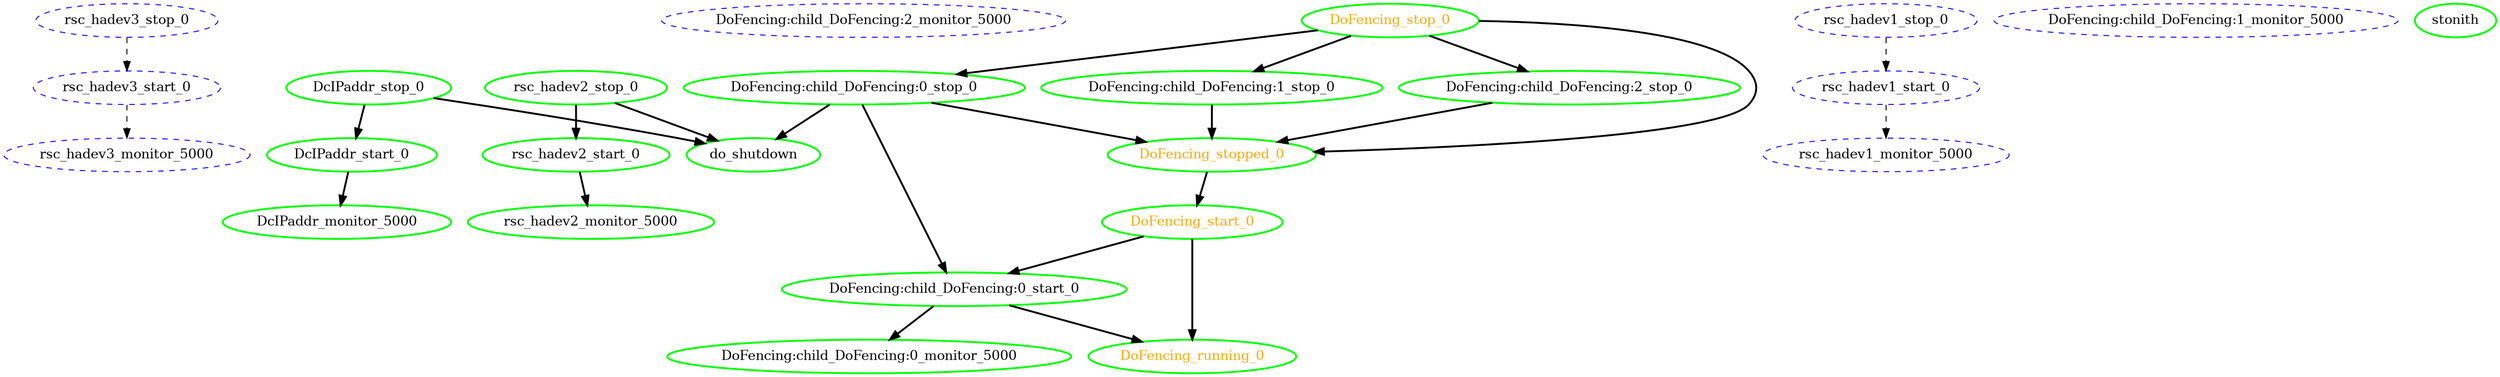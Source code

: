 digraph "g" {
	size = "30,30"
"rsc_hadev3_monitor_5000" [ style="dashed" color="blue" fontcolor="black" ]
"DoFencing:child_DoFencing:2_monitor_5000" [ style="dashed" color="blue" fontcolor="black" ]
"DcIPaddr_monitor_5000" [ tooltip="hadev1" style=bold color="green" fontcolor="black" ]
"DoFencing:child_DoFencing:0_monitor_5000" [ tooltip="hadev1" style=bold color="green" fontcolor="black" ]
"rsc_hadev2_monitor_5000" [ tooltip="hadev1" style=bold color="green" fontcolor="black" ]
"rsc_hadev1_monitor_5000" [ style="dashed" color="blue" fontcolor="black" ]
"DoFencing:child_DoFencing:1_monitor_5000" [ style="dashed" color="blue" fontcolor="black" ]
"DcIPaddr_stop_0" [ tooltip="hadev2" style=bold color="green" fontcolor="black" ]
"DcIPaddr_start_0" [ tooltip="hadev1" style=bold color="green" fontcolor="black" ]
"rsc_hadev3_stop_0" [ style="dashed" color="blue" fontcolor="black" ]
"rsc_hadev3_start_0" [ style="dashed" color="blue" fontcolor="black" ]
"rsc_hadev2_stop_0" [ tooltip="hadev2" style=bold color="green" fontcolor="black" ]
"rsc_hadev2_start_0" [ tooltip="hadev1" style=bold color="green" fontcolor="black" ]
"rsc_hadev1_stop_0" [ style="dashed" color="blue" fontcolor="black" ]
"rsc_hadev1_start_0" [ style="dashed" color="blue" fontcolor="black" ]
"DoFencing:child_DoFencing:0_stop_0" [ tooltip="hadev2" style=bold color="green" fontcolor="black" ]
"DoFencing:child_DoFencing:0_start_0" [ tooltip="hadev1" style=bold color="green" fontcolor="black" ]
"DoFencing:child_DoFencing:1_stop_0" [ tooltip="hadev1" style=bold color="green" fontcolor="black" ]
"DoFencing:child_DoFencing:2_stop_0" [ tooltip="hadev1" style=bold color="green" fontcolor="black" ]
"DoFencing_start_0" [ tooltip="" style=bold color="green" fontcolor="orange" ]
"DoFencing_running_0" [ tooltip="" style=bold color="green" fontcolor="orange" ]
"DoFencing_stop_0" [ tooltip="" style=bold color="green" fontcolor="orange" ]
"DoFencing_stopped_0" [ tooltip="" style=bold color="green" fontcolor="orange" ]
"stonith" [ tooltip="hadev3" style=bold color="green" fontcolor="black" ]
"do_shutdown" [ tooltip="hadev2" style=bold color="green" fontcolor="black" ]
"rsc_hadev3_start_0" -> "rsc_hadev3_monitor_5000" [ style = dashed]
"DcIPaddr_start_0" -> "DcIPaddr_monitor_5000" [ style = bold]
"DoFencing:child_DoFencing:0_start_0" -> "DoFencing:child_DoFencing:0_monitor_5000" [ style = bold]
"rsc_hadev2_start_0" -> "rsc_hadev2_monitor_5000" [ style = bold]
"rsc_hadev1_start_0" -> "rsc_hadev1_monitor_5000" [ style = dashed]
"DcIPaddr_stop_0" -> "DcIPaddr_start_0" [ style = bold]
"rsc_hadev3_stop_0" -> "rsc_hadev3_start_0" [ style = dashed]
"rsc_hadev2_stop_0" -> "rsc_hadev2_start_0" [ style = bold]
"rsc_hadev1_stop_0" -> "rsc_hadev1_start_0" [ style = dashed]
"DoFencing_stop_0" -> "DoFencing:child_DoFencing:0_stop_0" [ style = bold]
"DoFencing:child_DoFencing:0_stop_0" -> "DoFencing:child_DoFencing:0_start_0" [ style = bold]
"DoFencing_start_0" -> "DoFencing:child_DoFencing:0_start_0" [ style = bold]
"DoFencing_stop_0" -> "DoFencing:child_DoFencing:1_stop_0" [ style = bold]
"DoFencing_stop_0" -> "DoFencing:child_DoFencing:2_stop_0" [ style = bold]
"DoFencing_stopped_0" -> "DoFencing_start_0" [ style = bold]
"DoFencing:child_DoFencing:0_start_0" -> "DoFencing_running_0" [ style = bold]
"DoFencing_start_0" -> "DoFencing_running_0" [ style = bold]
"DoFencing:child_DoFencing:0_stop_0" -> "DoFencing_stopped_0" [ style = bold]
"DoFencing:child_DoFencing:1_stop_0" -> "DoFencing_stopped_0" [ style = bold]
"DoFencing:child_DoFencing:2_stop_0" -> "DoFencing_stopped_0" [ style = bold]
"DoFencing_stop_0" -> "DoFencing_stopped_0" [ style = bold]
"DcIPaddr_stop_0" -> "do_shutdown" [ style = bold]
"rsc_hadev2_stop_0" -> "do_shutdown" [ style = bold]
"DoFencing:child_DoFencing:0_stop_0" -> "do_shutdown" [ style = bold]
}
